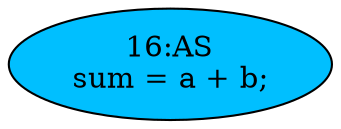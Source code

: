 strict digraph "" {
	node [label="\N"];
	"16:AS"	[ast="<pyverilog.vparser.ast.Assign object at 0x7f6d5b771b10>",
		def_var="['sum']",
		fillcolor=deepskyblue,
		label="16:AS
sum = a + b;",
		statements="[]",
		style=filled,
		typ=Assign,
		use_var="['a', 'b']"];
}
